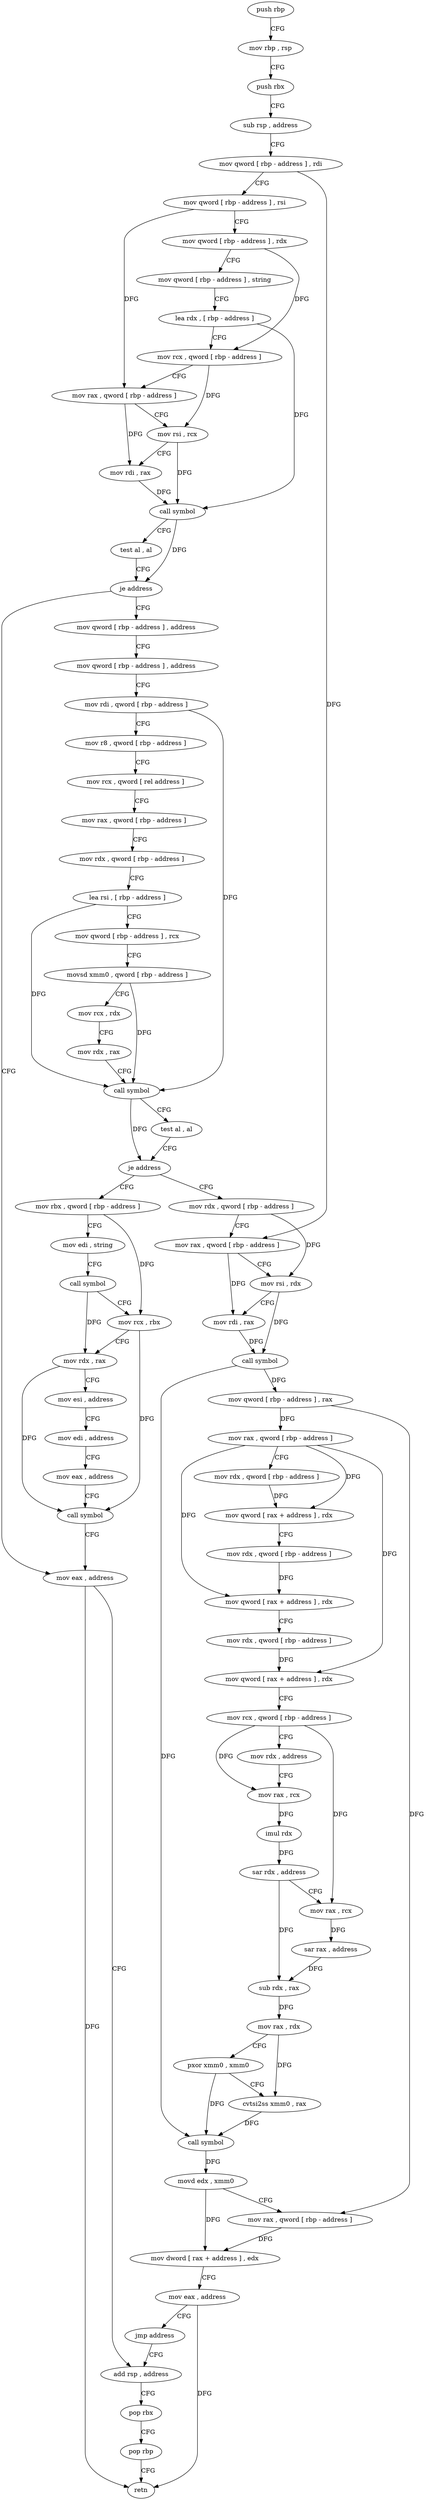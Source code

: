 digraph "func" {
"4268939" [label = "push rbp" ]
"4268940" [label = "mov rbp , rsp" ]
"4268943" [label = "push rbx" ]
"4268944" [label = "sub rsp , address" ]
"4268948" [label = "mov qword [ rbp - address ] , rdi" ]
"4268952" [label = "mov qword [ rbp - address ] , rsi" ]
"4268956" [label = "mov qword [ rbp - address ] , rdx" ]
"4268960" [label = "mov qword [ rbp - address ] , string" ]
"4268968" [label = "lea rdx , [ rbp - address ]" ]
"4268972" [label = "mov rcx , qword [ rbp - address ]" ]
"4268976" [label = "mov rax , qword [ rbp - address ]" ]
"4268980" [label = "mov rsi , rcx" ]
"4268983" [label = "mov rdi , rax" ]
"4268986" [label = "call symbol" ]
"4268991" [label = "test al , al" ]
"4268993" [label = "je address" ]
"4269226" [label = "mov eax , address" ]
"4268999" [label = "mov qword [ rbp - address ] , address" ]
"4269231" [label = "add rsp , address" ]
"4269007" [label = "mov qword [ rbp - address ] , address" ]
"4269015" [label = "mov rdi , qword [ rbp - address ]" ]
"4269019" [label = "mov r8 , qword [ rbp - address ]" ]
"4269023" [label = "mov rcx , qword [ rel address ]" ]
"4269030" [label = "mov rax , qword [ rbp - address ]" ]
"4269034" [label = "mov rdx , qword [ rbp - address ]" ]
"4269038" [label = "lea rsi , [ rbp - address ]" ]
"4269042" [label = "mov qword [ rbp - address ] , rcx" ]
"4269046" [label = "movsd xmm0 , qword [ rbp - address ]" ]
"4269051" [label = "mov rcx , rdx" ]
"4269054" [label = "mov rdx , rax" ]
"4269057" [label = "call symbol" ]
"4269062" [label = "test al , al" ]
"4269064" [label = "je address" ]
"4269186" [label = "mov rbx , qword [ rbp - address ]" ]
"4269066" [label = "mov rdx , qword [ rbp - address ]" ]
"4269190" [label = "mov edi , string" ]
"4269195" [label = "call symbol" ]
"4269200" [label = "mov rcx , rbx" ]
"4269203" [label = "mov rdx , rax" ]
"4269206" [label = "mov esi , address" ]
"4269211" [label = "mov edi , address" ]
"4269216" [label = "mov eax , address" ]
"4269221" [label = "call symbol" ]
"4269070" [label = "mov rax , qword [ rbp - address ]" ]
"4269074" [label = "mov rsi , rdx" ]
"4269077" [label = "mov rdi , rax" ]
"4269080" [label = "call symbol" ]
"4269085" [label = "mov qword [ rbp - address ] , rax" ]
"4269089" [label = "mov rax , qword [ rbp - address ]" ]
"4269093" [label = "mov rdx , qword [ rbp - address ]" ]
"4269097" [label = "mov qword [ rax + address ] , rdx" ]
"4269101" [label = "mov rdx , qword [ rbp - address ]" ]
"4269105" [label = "mov qword [ rax + address ] , rdx" ]
"4269109" [label = "mov rdx , qword [ rbp - address ]" ]
"4269113" [label = "mov qword [ rax + address ] , rdx" ]
"4269117" [label = "mov rcx , qword [ rbp - address ]" ]
"4269121" [label = "mov rdx , address" ]
"4269131" [label = "mov rax , rcx" ]
"4269134" [label = "imul rdx" ]
"4269137" [label = "sar rdx , address" ]
"4269141" [label = "mov rax , rcx" ]
"4269144" [label = "sar rax , address" ]
"4269148" [label = "sub rdx , rax" ]
"4269151" [label = "mov rax , rdx" ]
"4269154" [label = "pxor xmm0 , xmm0" ]
"4269158" [label = "cvtsi2ss xmm0 , rax" ]
"4269163" [label = "call symbol" ]
"4269168" [label = "movd edx , xmm0" ]
"4269172" [label = "mov rax , qword [ rbp - address ]" ]
"4269176" [label = "mov dword [ rax + address ] , edx" ]
"4269179" [label = "mov eax , address" ]
"4269184" [label = "jmp address" ]
"4269235" [label = "pop rbx" ]
"4269236" [label = "pop rbp" ]
"4269237" [label = "retn" ]
"4268939" -> "4268940" [ label = "CFG" ]
"4268940" -> "4268943" [ label = "CFG" ]
"4268943" -> "4268944" [ label = "CFG" ]
"4268944" -> "4268948" [ label = "CFG" ]
"4268948" -> "4268952" [ label = "CFG" ]
"4268948" -> "4269070" [ label = "DFG" ]
"4268952" -> "4268956" [ label = "CFG" ]
"4268952" -> "4268976" [ label = "DFG" ]
"4268956" -> "4268960" [ label = "CFG" ]
"4268956" -> "4268972" [ label = "DFG" ]
"4268960" -> "4268968" [ label = "CFG" ]
"4268968" -> "4268972" [ label = "CFG" ]
"4268968" -> "4268986" [ label = "DFG" ]
"4268972" -> "4268976" [ label = "CFG" ]
"4268972" -> "4268980" [ label = "DFG" ]
"4268976" -> "4268980" [ label = "CFG" ]
"4268976" -> "4268983" [ label = "DFG" ]
"4268980" -> "4268983" [ label = "CFG" ]
"4268980" -> "4268986" [ label = "DFG" ]
"4268983" -> "4268986" [ label = "DFG" ]
"4268986" -> "4268991" [ label = "CFG" ]
"4268986" -> "4268993" [ label = "DFG" ]
"4268991" -> "4268993" [ label = "CFG" ]
"4268993" -> "4269226" [ label = "CFG" ]
"4268993" -> "4268999" [ label = "CFG" ]
"4269226" -> "4269231" [ label = "CFG" ]
"4269226" -> "4269237" [ label = "DFG" ]
"4268999" -> "4269007" [ label = "CFG" ]
"4269231" -> "4269235" [ label = "CFG" ]
"4269007" -> "4269015" [ label = "CFG" ]
"4269015" -> "4269019" [ label = "CFG" ]
"4269015" -> "4269057" [ label = "DFG" ]
"4269019" -> "4269023" [ label = "CFG" ]
"4269023" -> "4269030" [ label = "CFG" ]
"4269030" -> "4269034" [ label = "CFG" ]
"4269034" -> "4269038" [ label = "CFG" ]
"4269038" -> "4269042" [ label = "CFG" ]
"4269038" -> "4269057" [ label = "DFG" ]
"4269042" -> "4269046" [ label = "CFG" ]
"4269046" -> "4269051" [ label = "CFG" ]
"4269046" -> "4269057" [ label = "DFG" ]
"4269051" -> "4269054" [ label = "CFG" ]
"4269054" -> "4269057" [ label = "CFG" ]
"4269057" -> "4269062" [ label = "CFG" ]
"4269057" -> "4269064" [ label = "DFG" ]
"4269062" -> "4269064" [ label = "CFG" ]
"4269064" -> "4269186" [ label = "CFG" ]
"4269064" -> "4269066" [ label = "CFG" ]
"4269186" -> "4269190" [ label = "CFG" ]
"4269186" -> "4269200" [ label = "DFG" ]
"4269066" -> "4269070" [ label = "CFG" ]
"4269066" -> "4269074" [ label = "DFG" ]
"4269190" -> "4269195" [ label = "CFG" ]
"4269195" -> "4269200" [ label = "CFG" ]
"4269195" -> "4269203" [ label = "DFG" ]
"4269200" -> "4269203" [ label = "CFG" ]
"4269200" -> "4269221" [ label = "DFG" ]
"4269203" -> "4269206" [ label = "CFG" ]
"4269203" -> "4269221" [ label = "DFG" ]
"4269206" -> "4269211" [ label = "CFG" ]
"4269211" -> "4269216" [ label = "CFG" ]
"4269216" -> "4269221" [ label = "CFG" ]
"4269221" -> "4269226" [ label = "CFG" ]
"4269070" -> "4269074" [ label = "CFG" ]
"4269070" -> "4269077" [ label = "DFG" ]
"4269074" -> "4269077" [ label = "CFG" ]
"4269074" -> "4269080" [ label = "DFG" ]
"4269077" -> "4269080" [ label = "DFG" ]
"4269080" -> "4269085" [ label = "DFG" ]
"4269080" -> "4269163" [ label = "DFG" ]
"4269085" -> "4269089" [ label = "DFG" ]
"4269085" -> "4269172" [ label = "DFG" ]
"4269089" -> "4269093" [ label = "CFG" ]
"4269089" -> "4269097" [ label = "DFG" ]
"4269089" -> "4269105" [ label = "DFG" ]
"4269089" -> "4269113" [ label = "DFG" ]
"4269093" -> "4269097" [ label = "DFG" ]
"4269097" -> "4269101" [ label = "CFG" ]
"4269101" -> "4269105" [ label = "DFG" ]
"4269105" -> "4269109" [ label = "CFG" ]
"4269109" -> "4269113" [ label = "DFG" ]
"4269113" -> "4269117" [ label = "CFG" ]
"4269117" -> "4269121" [ label = "CFG" ]
"4269117" -> "4269131" [ label = "DFG" ]
"4269117" -> "4269141" [ label = "DFG" ]
"4269121" -> "4269131" [ label = "CFG" ]
"4269131" -> "4269134" [ label = "DFG" ]
"4269134" -> "4269137" [ label = "DFG" ]
"4269137" -> "4269141" [ label = "CFG" ]
"4269137" -> "4269148" [ label = "DFG" ]
"4269141" -> "4269144" [ label = "DFG" ]
"4269144" -> "4269148" [ label = "DFG" ]
"4269148" -> "4269151" [ label = "DFG" ]
"4269151" -> "4269154" [ label = "CFG" ]
"4269151" -> "4269158" [ label = "DFG" ]
"4269154" -> "4269158" [ label = "CFG" ]
"4269154" -> "4269163" [ label = "DFG" ]
"4269158" -> "4269163" [ label = "DFG" ]
"4269163" -> "4269168" [ label = "DFG" ]
"4269168" -> "4269172" [ label = "CFG" ]
"4269168" -> "4269176" [ label = "DFG" ]
"4269172" -> "4269176" [ label = "DFG" ]
"4269176" -> "4269179" [ label = "CFG" ]
"4269179" -> "4269184" [ label = "CFG" ]
"4269179" -> "4269237" [ label = "DFG" ]
"4269184" -> "4269231" [ label = "CFG" ]
"4269235" -> "4269236" [ label = "CFG" ]
"4269236" -> "4269237" [ label = "CFG" ]
}
